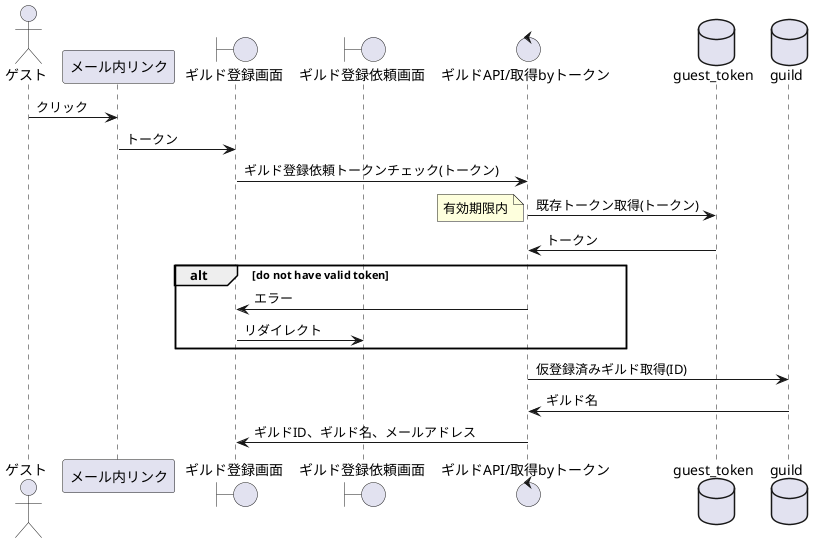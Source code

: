 @startuml

actor ゲスト as guest
participant メール内リンク as mail
boundary ギルド登録画面 as page1
boundary ギルド登録依頼画面 as page2
control "ギルドAPI/取得byトークン" as api1
database guest_token
database guild

guest -> mail:クリック
mail -> page1:トークン
page1 -> api1:ギルド登録依頼トークンチェック(トークン)
api1 -> guest_token:既存トークン取得(トークン)
note left:有効期限内
guest_token -> api1:トークン
alt do not have valid token
api1 -> page1:エラー
page1 -> page2:リダイレクト
end
api1 -> guild:仮登録済みギルド取得(ID)
guild -> api1:ギルド名
api1 -> page1:ギルドID、ギルド名、メールアドレス

@enduml

